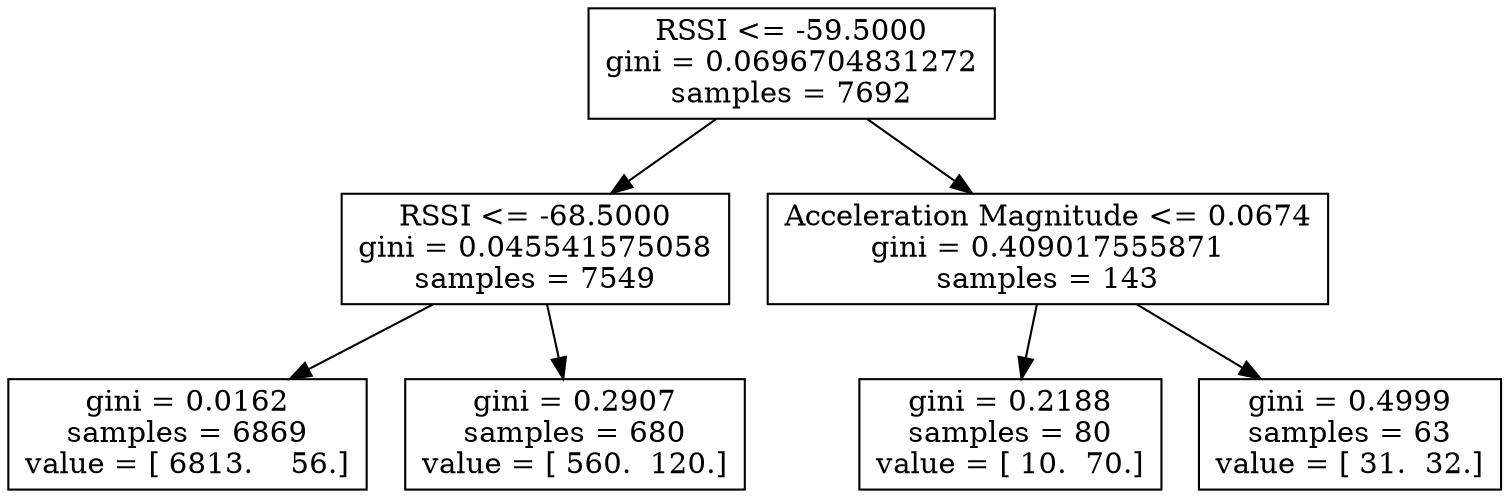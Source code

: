 digraph Tree {
0 [label="RSSI <= -59.5000\ngini = 0.0696704831272\nsamples = 7692", shape="box"] ;
1 [label="RSSI <= -68.5000\ngini = 0.045541575058\nsamples = 7549", shape="box"] ;
0 -> 1 ;
2 [label="gini = 0.0162\nsamples = 6869\nvalue = [ 6813.    56.]", shape="box"] ;
1 -> 2 ;
3 [label="gini = 0.2907\nsamples = 680\nvalue = [ 560.  120.]", shape="box"] ;
1 -> 3 ;
4 [label="Acceleration Magnitude <= 0.0674\ngini = 0.409017555871\nsamples = 143", shape="box"] ;
0 -> 4 ;
5 [label="gini = 0.2188\nsamples = 80\nvalue = [ 10.  70.]", shape="box"] ;
4 -> 5 ;
6 [label="gini = 0.4999\nsamples = 63\nvalue = [ 31.  32.]", shape="box"] ;
4 -> 6 ;
}
